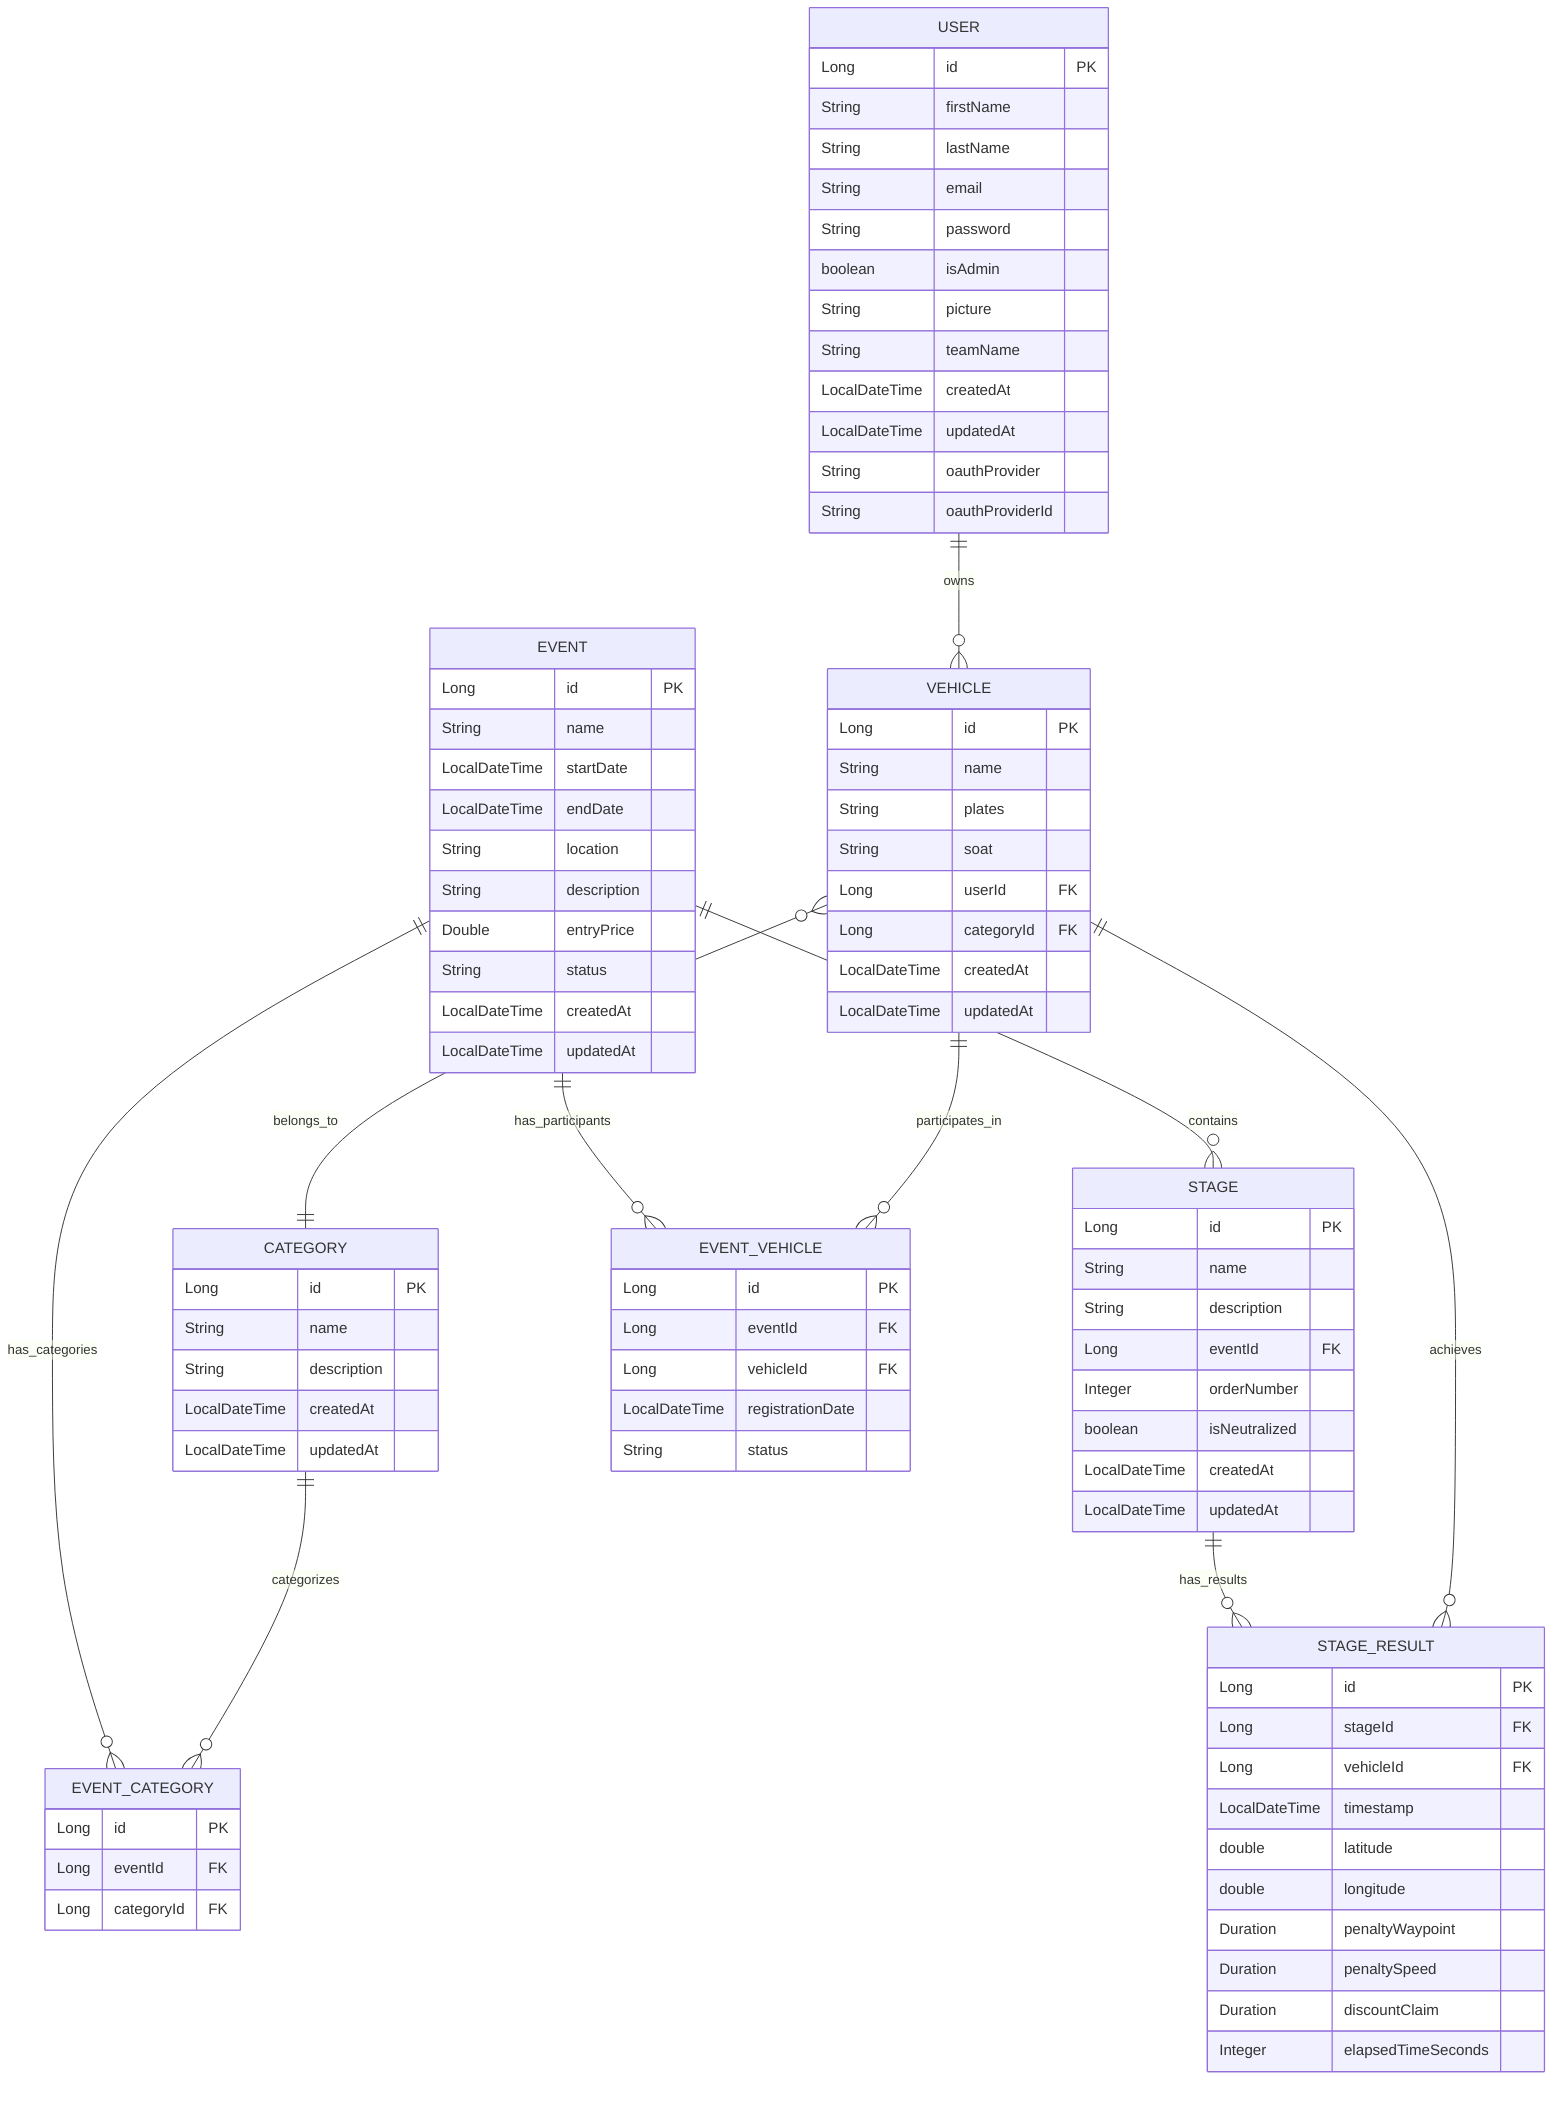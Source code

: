 erDiagram
    USER {
        Long id PK
        String firstName
        String lastName
        String email
        String password
        boolean isAdmin
        String picture
        String teamName
        LocalDateTime createdAt
        LocalDateTime updatedAt
        String oauthProvider
        String oauthProviderId
    }
    
    VEHICLE {
        Long id PK
        String name
        String plates
        String soat
        Long userId FK
        Long categoryId FK
        LocalDateTime createdAt
        LocalDateTime updatedAt
    }
    
    EVENT {
        Long id PK
        String name
        LocalDateTime startDate
        LocalDateTime endDate
        String location
        String description
        Double entryPrice
        String status
        LocalDateTime createdAt
        LocalDateTime updatedAt
    }
    
    STAGE {
        Long id PK
        String name
        String description
        Long eventId FK
        Integer orderNumber
        boolean isNeutralized
        LocalDateTime createdAt
        LocalDateTime updatedAt
    }
    
    CATEGORY {
        Long id PK
        String name
        String description
        LocalDateTime createdAt
        LocalDateTime updatedAt
    }
    
    EVENT_VEHICLE {
        Long id PK
        Long eventId FK
        Long vehicleId FK
        LocalDateTime registrationDate
        String status
    }
    
    EVENT_CATEGORY {
        Long id PK
        Long eventId FK
        Long categoryId FK
    }
    
    STAGE_RESULT {
        Long id PK
        Long stageId FK
        Long vehicleId FK
        LocalDateTime timestamp
        double latitude
        double longitude
        Duration penaltyWaypoint
        Duration penaltySpeed
        Duration discountClaim
        Integer elapsedTimeSeconds
    }
    
    USER ||--o{ VEHICLE : "owns"
    VEHICLE }o--|| CATEGORY : "belongs_to"
    EVENT ||--o{ STAGE : "contains"
    EVENT ||--o{ EVENT_VEHICLE : "has_participants"
    EVENT ||--o{ EVENT_CATEGORY : "has_categories"
    VEHICLE ||--o{ EVENT_VEHICLE : "participates_in"
    CATEGORY ||--o{ EVENT_CATEGORY : "categorizes"
    STAGE ||--o{ STAGE_RESULT : "has_results"
    VEHICLE ||--o{ STAGE_RESULT : "achieves"